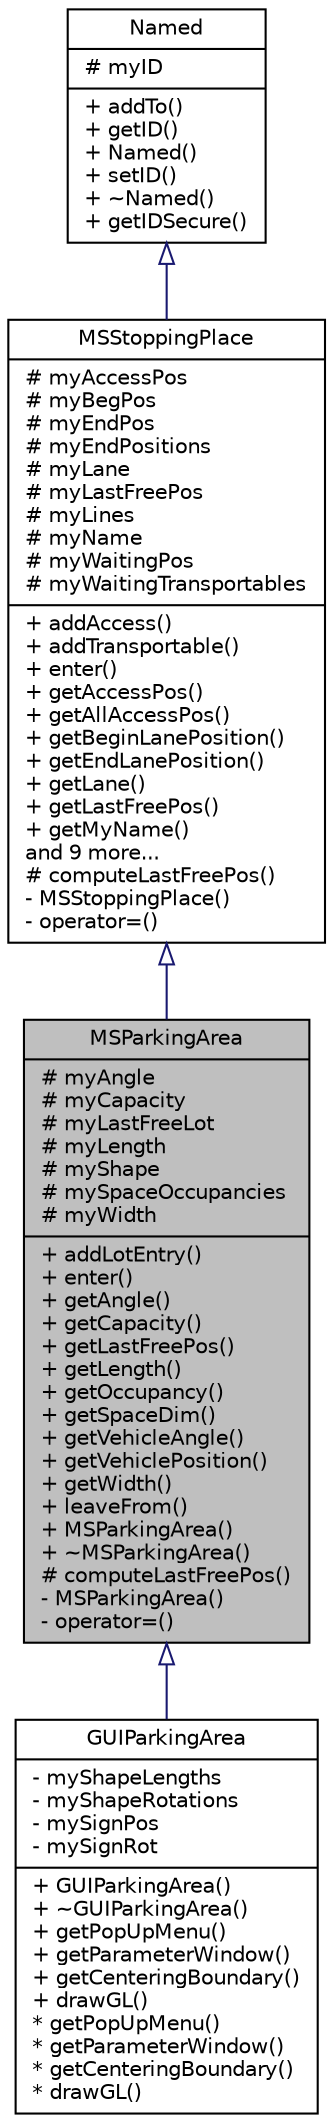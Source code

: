 digraph "MSParkingArea"
{
  edge [fontname="Helvetica",fontsize="10",labelfontname="Helvetica",labelfontsize="10"];
  node [fontname="Helvetica",fontsize="10",shape=record];
  Node0 [label="{MSParkingArea\n|# myAngle\l# myCapacity\l# myLastFreeLot\l# myLength\l# myShape\l# mySpaceOccupancies\l# myWidth\l|+ addLotEntry()\l+ enter()\l+ getAngle()\l+ getCapacity()\l+ getLastFreePos()\l+ getLength()\l+ getOccupancy()\l+ getSpaceDim()\l+ getVehicleAngle()\l+ getVehiclePosition()\l+ getWidth()\l+ leaveFrom()\l+ MSParkingArea()\l+ ~MSParkingArea()\l# computeLastFreePos()\l- MSParkingArea()\l- operator=()\l}",height=0.2,width=0.4,color="black", fillcolor="grey75", style="filled", fontcolor="black"];
  Node1 -> Node0 [dir="back",color="midnightblue",fontsize="10",style="solid",arrowtail="onormal",fontname="Helvetica"];
  Node1 [label="{MSStoppingPlace\n|# myAccessPos\l# myBegPos\l# myEndPos\l# myEndPositions\l# myLane\l# myLastFreePos\l# myLines\l# myName\l# myWaitingPos\l# myWaitingTransportables\l|+ addAccess()\l+ addTransportable()\l+ enter()\l+ getAccessPos()\l+ getAllAccessPos()\l+ getBeginLanePosition()\l+ getEndLanePosition()\l+ getLane()\l+ getLastFreePos()\l+ getMyName()\land 9 more...\l# computeLastFreePos()\l- MSStoppingPlace()\l- operator=()\l}",height=0.2,width=0.4,color="black", fillcolor="white", style="filled",URL="$d2/d39/class_m_s_stopping_place.html",tooltip="A lane area vehicles can halt at. "];
  Node2 -> Node1 [dir="back",color="midnightblue",fontsize="10",style="solid",arrowtail="onormal",fontname="Helvetica"];
  Node2 [label="{Named\n|# myID\l|+ addTo()\l+ getID()\l+ Named()\l+ setID()\l+ ~Named()\l+ getIDSecure()\l}",height=0.2,width=0.4,color="black", fillcolor="white", style="filled",URL="$d5/dbf/class_named.html",tooltip="Base class for objects which have an id. "];
  Node0 -> Node3 [dir="back",color="midnightblue",fontsize="10",style="solid",arrowtail="onormal",fontname="Helvetica"];
  Node3 [label="{GUIParkingArea\n|- myShapeLengths\l- myShapeRotations\l- mySignPos\l- mySignRot\l|+ GUIParkingArea()\l+ ~GUIParkingArea()\l+ getPopUpMenu()\l+ getParameterWindow()\l+ getCenteringBoundary()\l+ drawGL()\l* getPopUpMenu()\l* getParameterWindow()\l* getCenteringBoundary()\l* drawGL()\l}",height=0.2,width=0.4,color="black", fillcolor="white", style="filled",URL="$d5/db6/class_g_u_i_parking_area.html",tooltip="A lane area vehicles can halt at (gui-version) "];
}
